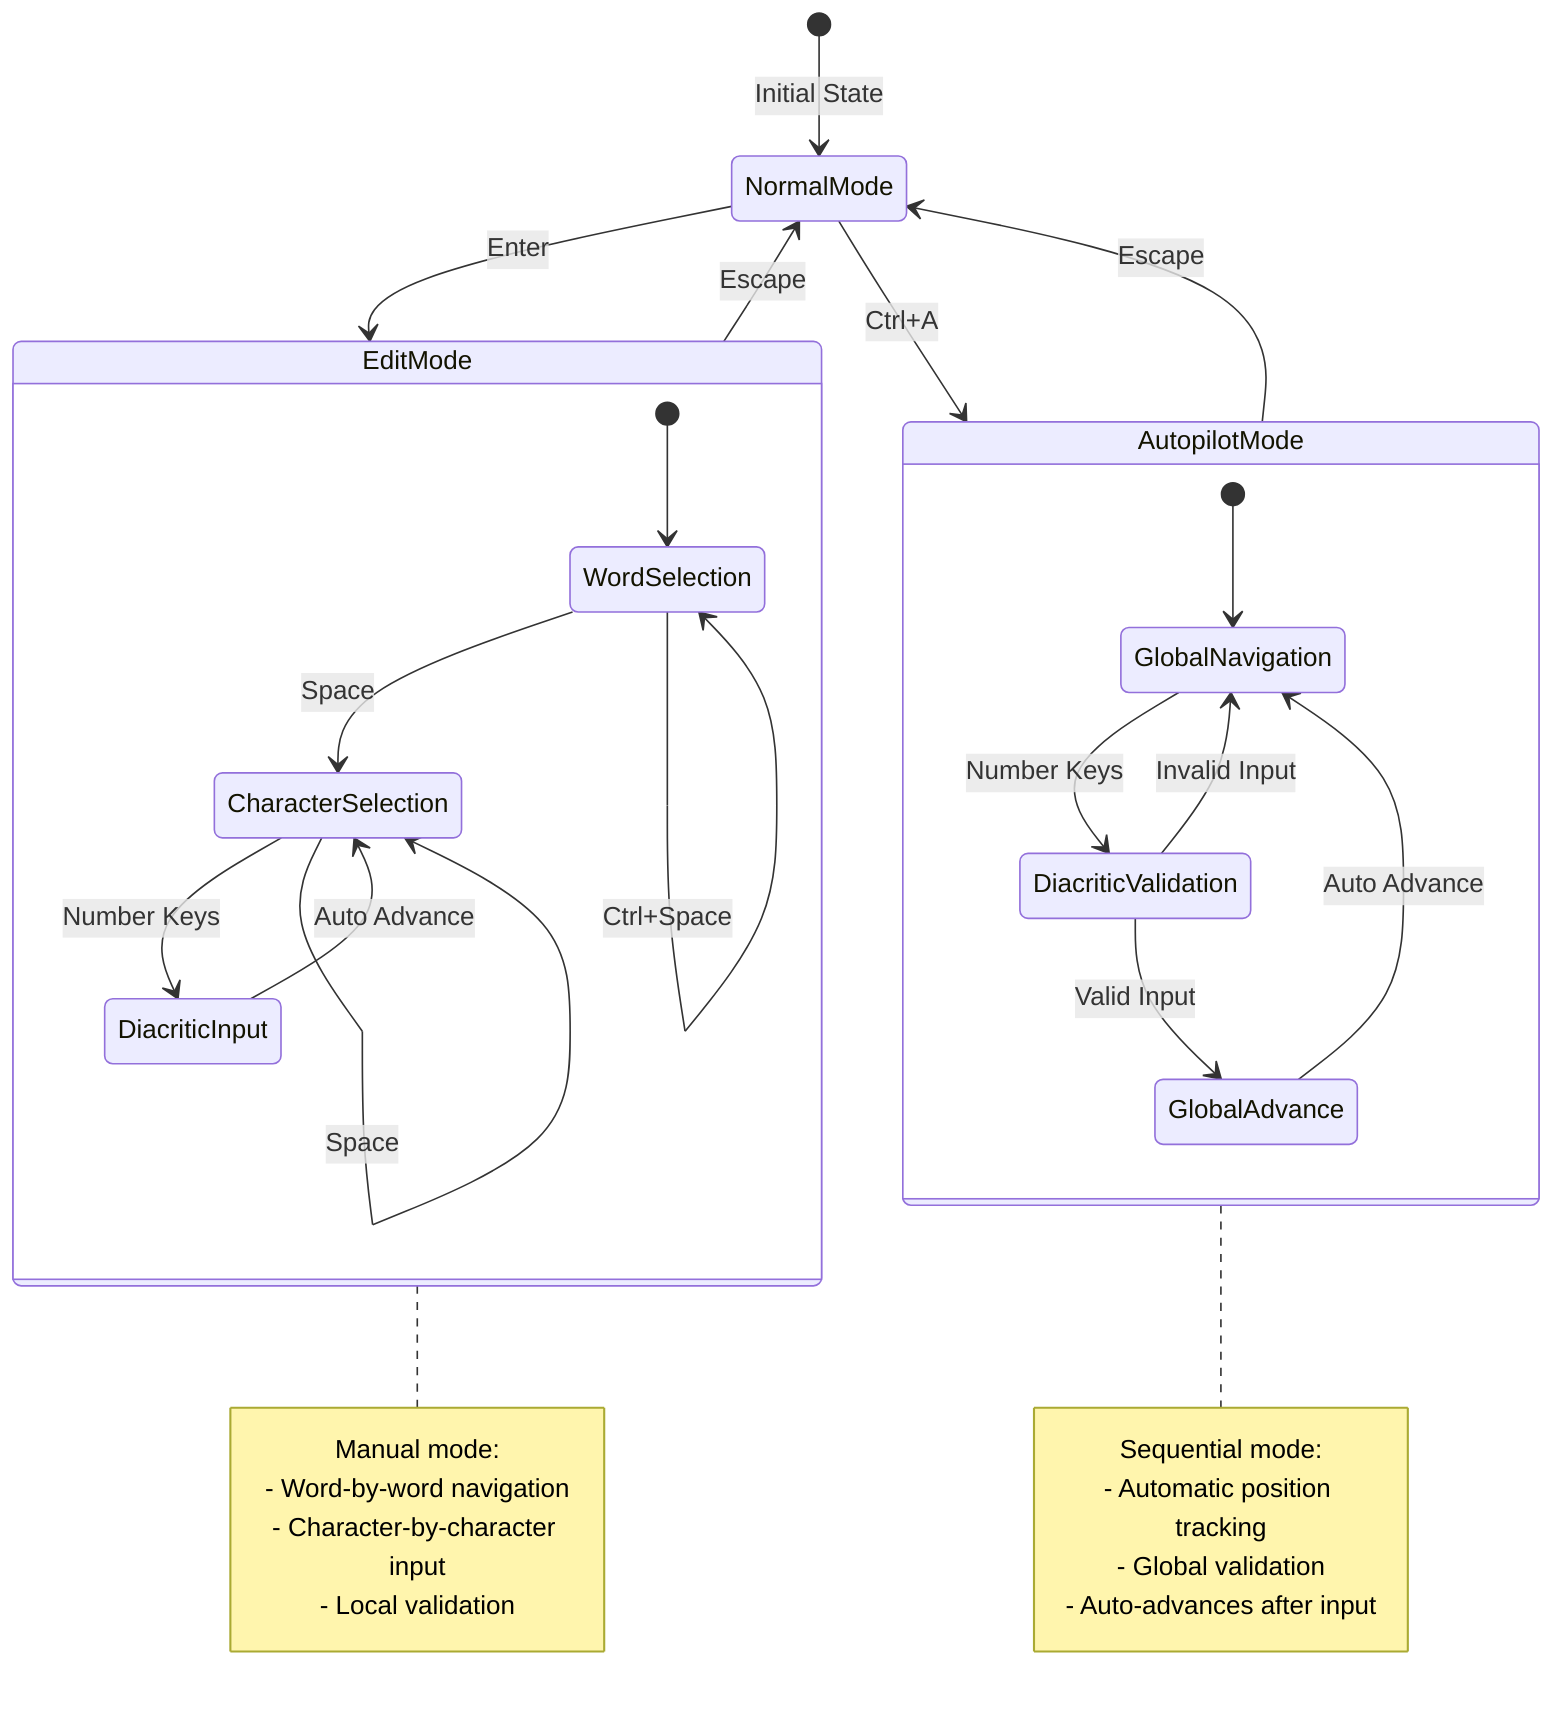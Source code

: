 stateDiagram-v2
    [*] --> NormalMode: Initial State
    
    NormalMode --> EditMode: Enter
    EditMode --> NormalMode: Escape
    
    NormalMode --> AutopilotMode: Ctrl+A
    AutopilotMode --> NormalMode: Escape
    
    state EditMode {
        [*] --> WordSelection
        WordSelection --> CharacterSelection: Space
        CharacterSelection --> DiacriticInput: Number Keys
        WordSelection --> WordSelection: Ctrl+Space
        CharacterSelection --> CharacterSelection: Space
        DiacriticInput --> CharacterSelection: Auto Advance
    }
    
    state AutopilotMode {
        [*] --> GlobalNavigation
        GlobalNavigation --> DiacriticValidation: Number Keys
        DiacriticValidation --> GlobalAdvance: Valid Input
        GlobalAdvance --> GlobalNavigation: Auto Advance
        DiacriticValidation --> GlobalNavigation: Invalid Input
    }
    
    note right of EditMode
        Manual mode:
        - Word-by-word navigation
        - Character-by-character input
        - Local validation
    end note
    
    note right of AutopilotMode
        Sequential mode:
        - Automatic position tracking
        - Global validation
        - Auto-advances after input
    end note